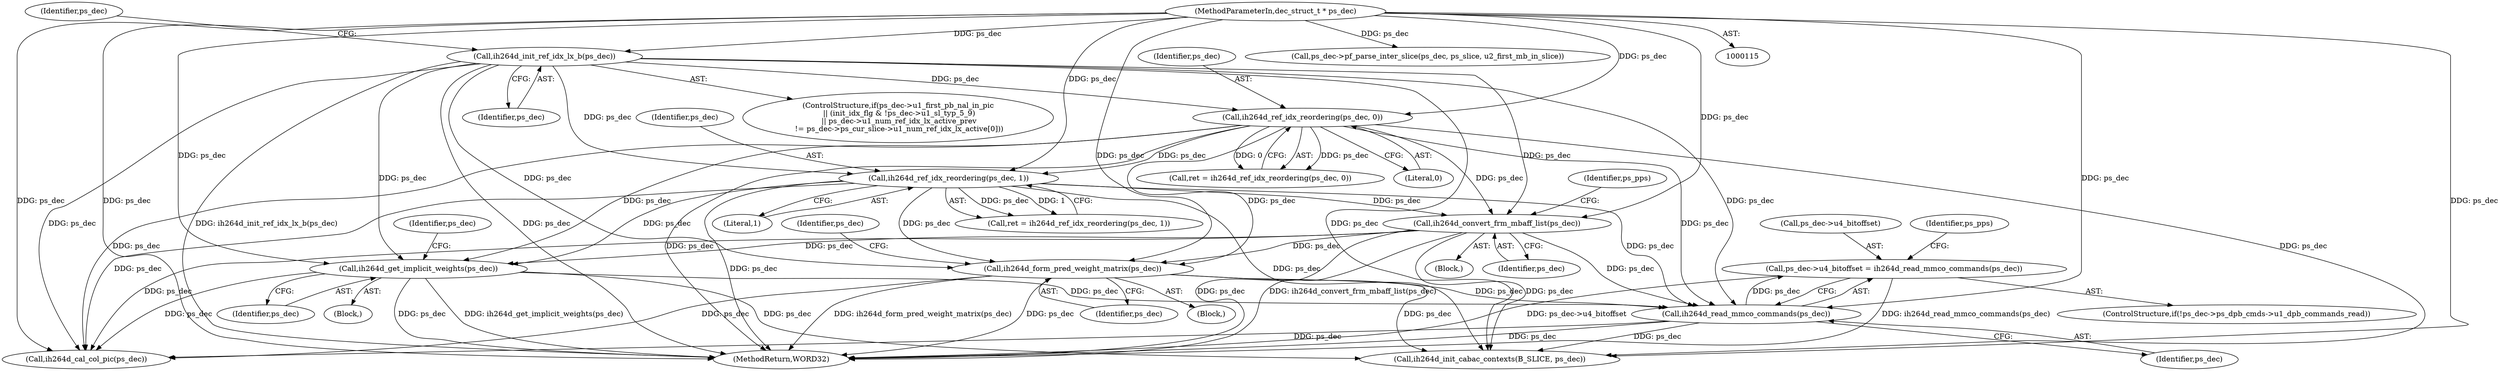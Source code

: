 digraph "1_Android_943323f1d9d3dd5c2634deb26cbe72343ca6b3db_0@del" {
"1000917" [label="(Call,ps_dec->u4_bitoffset = ih264d_read_mmco_commands(ps_dec))"];
"1000921" [label="(Call,ih264d_read_mmco_commands(ps_dec))"];
"1000454" [label="(Call,ih264d_ref_idx_reordering(ps_dec, 1))"];
"1000404" [label="(Call,ih264d_ref_idx_reordering(ps_dec, 0))"];
"1000352" [label="(Call,ih264d_init_ref_idx_lx_b(ps_dec))"];
"1000116" [label="(MethodParameterIn,dec_struct_t * ps_dec)"];
"1000882" [label="(Call,ih264d_get_implicit_weights(ps_dec))"];
"1000833" [label="(Call,ih264d_convert_frm_mbaff_list(ps_dec))"];
"1000853" [label="(Call,ih264d_form_pred_weight_matrix(ps_dec))"];
"1001139" [label="(Call,ih264d_init_cabac_contexts(B_SLICE, ps_dec))"];
"1000405" [label="(Identifier,ps_dec)"];
"1000895" [label="(Identifier,ps_dec)"];
"1000454" [label="(Call,ih264d_ref_idx_reordering(ps_dec, 1))"];
"1000857" [label="(Identifier,ps_dec)"];
"1000921" [label="(Call,ih264d_read_mmco_commands(ps_dec))"];
"1000402" [label="(Call,ret = ih264d_ref_idx_reordering(ps_dec, 0))"];
"1000934" [label="(Identifier,ps_pps)"];
"1000869" [label="(Block,)"];
"1000841" [label="(Block,)"];
"1000452" [label="(Call,ret = ih264d_ref_idx_reordering(ps_dec, 1))"];
"1000456" [label="(Literal,1)"];
"1000455" [label="(Identifier,ps_dec)"];
"1000329" [label="(ControlStructure,if(ps_dec->u1_first_pb_nal_in_pic\n || (init_idx_flg & !ps_dec->u1_sl_typ_5_9)\n || ps_dec->u1_num_ref_idx_lx_active_prev\n != ps_dec->ps_cur_slice->u1_num_ref_idx_lx_active[0]))"];
"1000882" [label="(Call,ih264d_get_implicit_weights(ps_dec))"];
"1000853" [label="(Call,ih264d_form_pred_weight_matrix(ps_dec))"];
"1000917" [label="(Call,ps_dec->u4_bitoffset = ih264d_read_mmco_commands(ps_dec))"];
"1000910" [label="(ControlStructure,if(!ps_dec->ps_dpb_cmds->u1_dpb_commands_read))"];
"1000116" [label="(MethodParameterIn,dec_struct_t * ps_dec)"];
"1000922" [label="(Identifier,ps_dec)"];
"1001212" [label="(Call,ps_dec->pf_parse_inter_slice(ps_dec, ps_slice, u2_first_mb_in_slice))"];
"1000352" [label="(Call,ih264d_init_ref_idx_lx_b(ps_dec))"];
"1000854" [label="(Identifier,ps_dec)"];
"1000833" [label="(Call,ih264d_convert_frm_mbaff_list(ps_dec))"];
"1000406" [label="(Literal,0)"];
"1000404" [label="(Call,ih264d_ref_idx_reordering(ps_dec, 0))"];
"1000832" [label="(Block,)"];
"1000357" [label="(Identifier,ps_dec)"];
"1000834" [label="(Identifier,ps_dec)"];
"1000918" [label="(Call,ps_dec->u4_bitoffset)"];
"1000353" [label="(Identifier,ps_dec)"];
"1000883" [label="(Identifier,ps_dec)"];
"1000838" [label="(Identifier,ps_pps)"];
"1001224" [label="(MethodReturn,WORD32)"];
"1001192" [label="(Call,ih264d_cal_col_pic(ps_dec))"];
"1000917" -> "1000910"  [label="AST: "];
"1000917" -> "1000921"  [label="CFG: "];
"1000918" -> "1000917"  [label="AST: "];
"1000921" -> "1000917"  [label="AST: "];
"1000934" -> "1000917"  [label="CFG: "];
"1000917" -> "1001224"  [label="DDG: ps_dec->u4_bitoffset"];
"1000917" -> "1001224"  [label="DDG: ih264d_read_mmco_commands(ps_dec)"];
"1000921" -> "1000917"  [label="DDG: ps_dec"];
"1000921" -> "1000922"  [label="CFG: "];
"1000922" -> "1000921"  [label="AST: "];
"1000921" -> "1001224"  [label="DDG: ps_dec"];
"1000454" -> "1000921"  [label="DDG: ps_dec"];
"1000882" -> "1000921"  [label="DDG: ps_dec"];
"1000352" -> "1000921"  [label="DDG: ps_dec"];
"1000853" -> "1000921"  [label="DDG: ps_dec"];
"1000404" -> "1000921"  [label="DDG: ps_dec"];
"1000833" -> "1000921"  [label="DDG: ps_dec"];
"1000116" -> "1000921"  [label="DDG: ps_dec"];
"1000921" -> "1001139"  [label="DDG: ps_dec"];
"1000921" -> "1001192"  [label="DDG: ps_dec"];
"1000454" -> "1000452"  [label="AST: "];
"1000454" -> "1000456"  [label="CFG: "];
"1000455" -> "1000454"  [label="AST: "];
"1000456" -> "1000454"  [label="AST: "];
"1000452" -> "1000454"  [label="CFG: "];
"1000454" -> "1001224"  [label="DDG: ps_dec"];
"1000454" -> "1000452"  [label="DDG: ps_dec"];
"1000454" -> "1000452"  [label="DDG: 1"];
"1000404" -> "1000454"  [label="DDG: ps_dec"];
"1000352" -> "1000454"  [label="DDG: ps_dec"];
"1000116" -> "1000454"  [label="DDG: ps_dec"];
"1000454" -> "1000833"  [label="DDG: ps_dec"];
"1000454" -> "1000853"  [label="DDG: ps_dec"];
"1000454" -> "1000882"  [label="DDG: ps_dec"];
"1000454" -> "1001139"  [label="DDG: ps_dec"];
"1000454" -> "1001192"  [label="DDG: ps_dec"];
"1000404" -> "1000402"  [label="AST: "];
"1000404" -> "1000406"  [label="CFG: "];
"1000405" -> "1000404"  [label="AST: "];
"1000406" -> "1000404"  [label="AST: "];
"1000402" -> "1000404"  [label="CFG: "];
"1000404" -> "1001224"  [label="DDG: ps_dec"];
"1000404" -> "1000402"  [label="DDG: ps_dec"];
"1000404" -> "1000402"  [label="DDG: 0"];
"1000352" -> "1000404"  [label="DDG: ps_dec"];
"1000116" -> "1000404"  [label="DDG: ps_dec"];
"1000404" -> "1000833"  [label="DDG: ps_dec"];
"1000404" -> "1000853"  [label="DDG: ps_dec"];
"1000404" -> "1000882"  [label="DDG: ps_dec"];
"1000404" -> "1001139"  [label="DDG: ps_dec"];
"1000404" -> "1001192"  [label="DDG: ps_dec"];
"1000352" -> "1000329"  [label="AST: "];
"1000352" -> "1000353"  [label="CFG: "];
"1000353" -> "1000352"  [label="AST: "];
"1000357" -> "1000352"  [label="CFG: "];
"1000352" -> "1001224"  [label="DDG: ps_dec"];
"1000352" -> "1001224"  [label="DDG: ih264d_init_ref_idx_lx_b(ps_dec)"];
"1000116" -> "1000352"  [label="DDG: ps_dec"];
"1000352" -> "1000833"  [label="DDG: ps_dec"];
"1000352" -> "1000853"  [label="DDG: ps_dec"];
"1000352" -> "1000882"  [label="DDG: ps_dec"];
"1000352" -> "1001139"  [label="DDG: ps_dec"];
"1000352" -> "1001192"  [label="DDG: ps_dec"];
"1000116" -> "1000115"  [label="AST: "];
"1000116" -> "1001224"  [label="DDG: ps_dec"];
"1000116" -> "1000833"  [label="DDG: ps_dec"];
"1000116" -> "1000853"  [label="DDG: ps_dec"];
"1000116" -> "1000882"  [label="DDG: ps_dec"];
"1000116" -> "1001139"  [label="DDG: ps_dec"];
"1000116" -> "1001192"  [label="DDG: ps_dec"];
"1000116" -> "1001212"  [label="DDG: ps_dec"];
"1000882" -> "1000869"  [label="AST: "];
"1000882" -> "1000883"  [label="CFG: "];
"1000883" -> "1000882"  [label="AST: "];
"1000895" -> "1000882"  [label="CFG: "];
"1000882" -> "1001224"  [label="DDG: ps_dec"];
"1000882" -> "1001224"  [label="DDG: ih264d_get_implicit_weights(ps_dec)"];
"1000833" -> "1000882"  [label="DDG: ps_dec"];
"1000882" -> "1001139"  [label="DDG: ps_dec"];
"1000882" -> "1001192"  [label="DDG: ps_dec"];
"1000833" -> "1000832"  [label="AST: "];
"1000833" -> "1000834"  [label="CFG: "];
"1000834" -> "1000833"  [label="AST: "];
"1000838" -> "1000833"  [label="CFG: "];
"1000833" -> "1001224"  [label="DDG: ps_dec"];
"1000833" -> "1001224"  [label="DDG: ih264d_convert_frm_mbaff_list(ps_dec)"];
"1000833" -> "1000853"  [label="DDG: ps_dec"];
"1000833" -> "1001139"  [label="DDG: ps_dec"];
"1000833" -> "1001192"  [label="DDG: ps_dec"];
"1000853" -> "1000841"  [label="AST: "];
"1000853" -> "1000854"  [label="CFG: "];
"1000854" -> "1000853"  [label="AST: "];
"1000857" -> "1000853"  [label="CFG: "];
"1000853" -> "1001224"  [label="DDG: ih264d_form_pred_weight_matrix(ps_dec)"];
"1000853" -> "1001224"  [label="DDG: ps_dec"];
"1000853" -> "1001139"  [label="DDG: ps_dec"];
"1000853" -> "1001192"  [label="DDG: ps_dec"];
}
